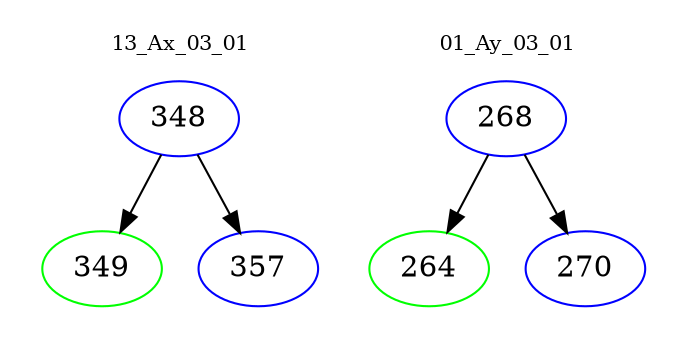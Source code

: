 digraph{
subgraph cluster_0 {
color = white
label = "13_Ax_03_01";
fontsize=10;
T0_348 [label="348", color="blue"]
T0_348 -> T0_349 [color="black"]
T0_349 [label="349", color="green"]
T0_348 -> T0_357 [color="black"]
T0_357 [label="357", color="blue"]
}
subgraph cluster_1 {
color = white
label = "01_Ay_03_01";
fontsize=10;
T1_268 [label="268", color="blue"]
T1_268 -> T1_264 [color="black"]
T1_264 [label="264", color="green"]
T1_268 -> T1_270 [color="black"]
T1_270 [label="270", color="blue"]
}
}
